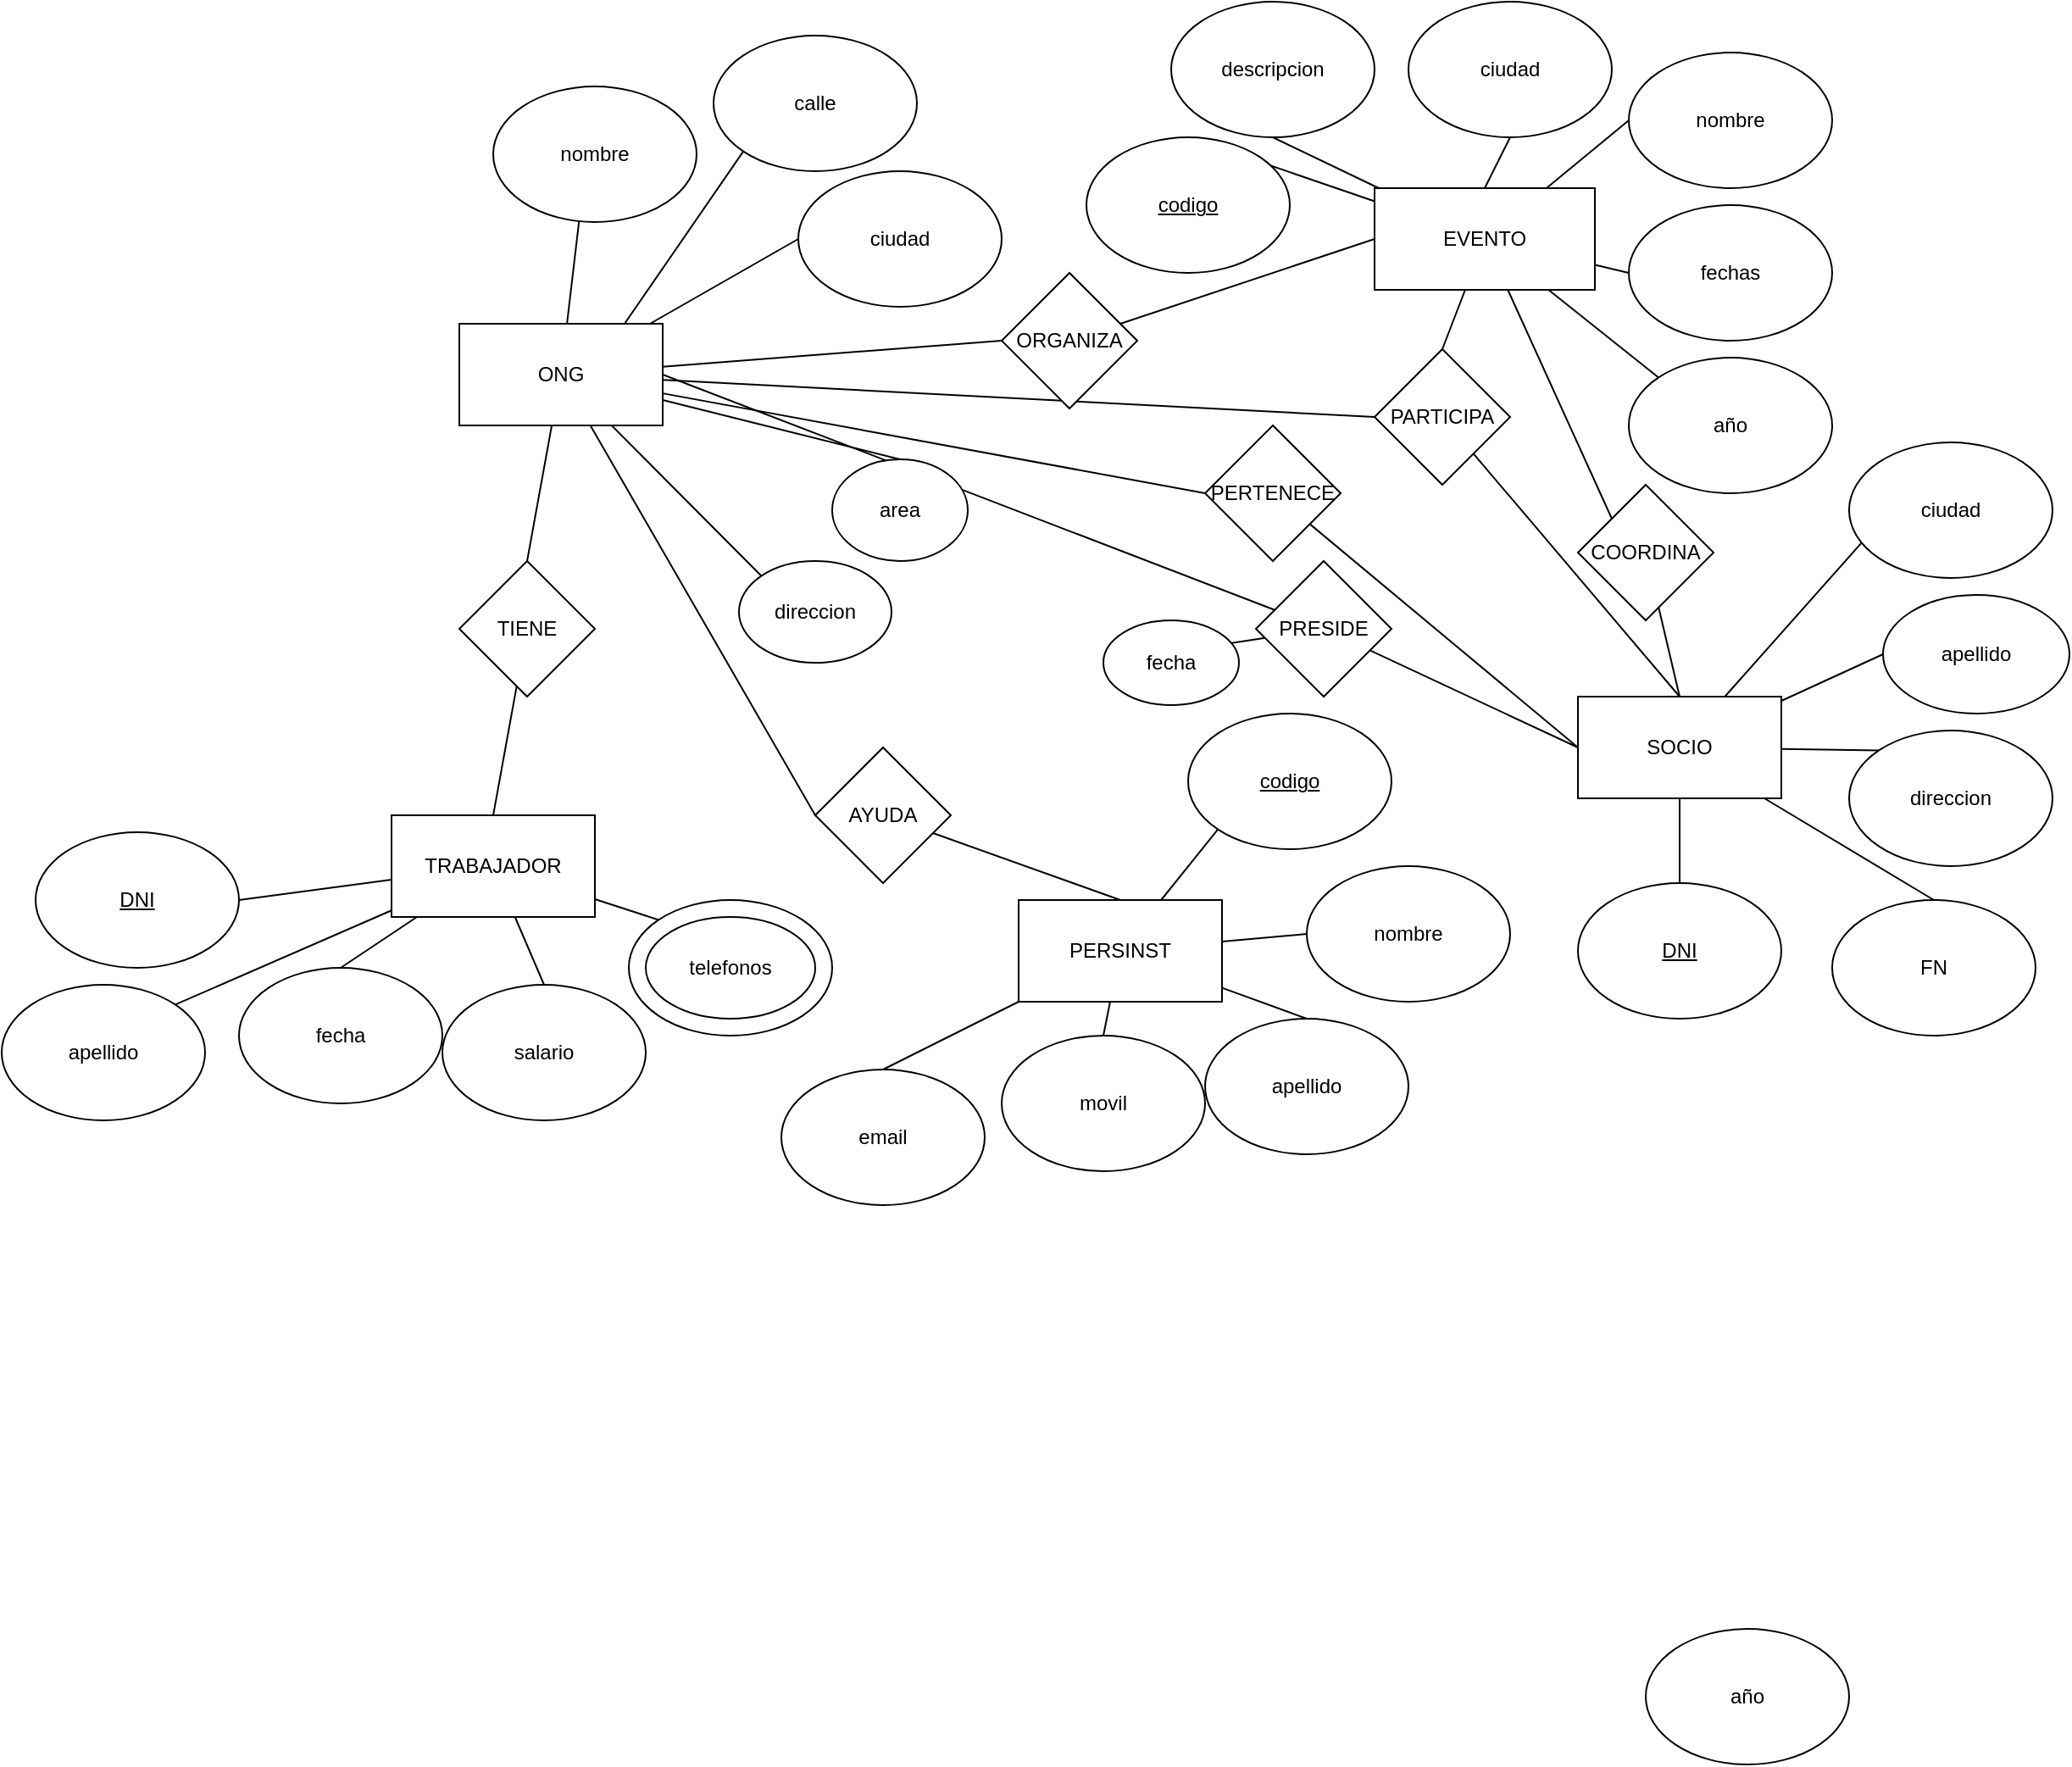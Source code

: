 <mxfile>
    <diagram id="J_f49ADWwQ6Xl5QkBszV" name="Page-1">
        <mxGraphModel dx="591" dy="518" grid="1" gridSize="10" guides="1" tooltips="1" connect="1" arrows="1" fold="1" page="1" pageScale="1" pageWidth="2339" pageHeight="3300" math="0" shadow="0">
            <root>
                <mxCell id="0"/>
                <mxCell id="1" parent="0"/>
                <mxCell id="35" value="" style="ellipse;whiteSpace=wrap;html=1;" vertex="1" parent="1">
                    <mxGeometry x="470" y="580" width="120" height="80" as="geometry"/>
                </mxCell>
                <mxCell id="80" style="edgeStyle=none;html=1;entryX=0.5;entryY=0;entryDx=0;entryDy=0;endArrow=none;endFill=0;" edge="1" parent="1" source="2" target="73">
                    <mxGeometry relative="1" as="geometry"/>
                </mxCell>
                <mxCell id="81" style="edgeStyle=none;html=1;entryX=0;entryY=0.5;entryDx=0;entryDy=0;endArrow=none;endFill=0;" edge="1" parent="1" source="2" target="77">
                    <mxGeometry relative="1" as="geometry"/>
                </mxCell>
                <mxCell id="82" style="edgeStyle=none;html=1;entryX=0;entryY=0;entryDx=0;entryDy=0;endArrow=none;endFill=0;" edge="1" parent="1" source="2" target="78">
                    <mxGeometry relative="1" as="geometry"/>
                </mxCell>
                <mxCell id="83" style="edgeStyle=none;html=1;entryX=0.5;entryY=0;entryDx=0;entryDy=0;endArrow=none;endFill=0;" edge="1" parent="1" source="2" target="79">
                    <mxGeometry relative="1" as="geometry"/>
                </mxCell>
                <mxCell id="84" style="edgeStyle=none;html=1;entryX=0.5;entryY=0;entryDx=0;entryDy=0;endArrow=none;endFill=0;" edge="1" parent="1" source="2" target="74">
                    <mxGeometry relative="1" as="geometry"/>
                </mxCell>
                <mxCell id="2" value="SOCIO" style="rounded=0;whiteSpace=wrap;html=1;" vertex="1" parent="1">
                    <mxGeometry x="1030" y="460" width="120" height="60" as="geometry"/>
                </mxCell>
                <mxCell id="42" style="edgeStyle=none;html=1;entryX=0.5;entryY=0;entryDx=0;entryDy=0;endArrow=none;endFill=0;" edge="1" parent="1" source="3" target="6">
                    <mxGeometry relative="1" as="geometry"/>
                </mxCell>
                <mxCell id="3" value="AYUDA" style="rhombus;whiteSpace=wrap;html=1;" vertex="1" parent="1">
                    <mxGeometry x="580" y="490" width="80" height="80" as="geometry"/>
                </mxCell>
                <mxCell id="36" style="edgeStyle=none;html=1;entryX=0.5;entryY=0;entryDx=0;entryDy=0;endArrow=none;endFill=0;" edge="1" parent="1" source="4" target="31">
                    <mxGeometry relative="1" as="geometry"/>
                </mxCell>
                <mxCell id="37" style="edgeStyle=none;html=1;entryX=0;entryY=0;entryDx=0;entryDy=0;endArrow=none;endFill=0;" edge="1" parent="1" source="4" target="35">
                    <mxGeometry relative="1" as="geometry"/>
                </mxCell>
                <mxCell id="38" style="edgeStyle=none;html=1;entryX=0.5;entryY=0;entryDx=0;entryDy=0;endArrow=none;endFill=0;" edge="1" parent="1" source="4" target="34">
                    <mxGeometry relative="1" as="geometry"/>
                </mxCell>
                <mxCell id="39" style="edgeStyle=none;html=1;entryX=1;entryY=0.5;entryDx=0;entryDy=0;endArrow=none;endFill=0;" edge="1" parent="1" source="4" target="30">
                    <mxGeometry relative="1" as="geometry"/>
                </mxCell>
                <mxCell id="40" style="edgeStyle=none;html=1;entryX=1;entryY=0;entryDx=0;entryDy=0;endArrow=none;endFill=0;" edge="1" parent="1" source="4" target="32">
                    <mxGeometry relative="1" as="geometry"/>
                </mxCell>
                <mxCell id="4" value="TRABAJADOR" style="rounded=0;whiteSpace=wrap;html=1;" vertex="1" parent="1">
                    <mxGeometry x="330" y="530" width="120" height="60" as="geometry"/>
                </mxCell>
                <mxCell id="21" style="edgeStyle=none;html=1;entryX=0;entryY=0.5;entryDx=0;entryDy=0;endArrow=none;endFill=0;" edge="1" parent="1" source="5" target="18">
                    <mxGeometry relative="1" as="geometry"/>
                </mxCell>
                <mxCell id="22" style="edgeStyle=none;html=1;entryX=0;entryY=0;entryDx=0;entryDy=0;endArrow=none;endFill=0;" edge="1" parent="1" source="5" target="16">
                    <mxGeometry relative="1" as="geometry"/>
                </mxCell>
                <mxCell id="23" style="edgeStyle=none;html=1;entryX=0.5;entryY=0;entryDx=0;entryDy=0;endArrow=none;endFill=0;" edge="1" parent="1" source="5" target="19">
                    <mxGeometry relative="1" as="geometry"/>
                </mxCell>
                <mxCell id="24" style="edgeStyle=none;html=1;entryX=0.5;entryY=0;entryDx=0;entryDy=0;" edge="1" parent="1" source="5" target="17">
                    <mxGeometry relative="1" as="geometry"/>
                </mxCell>
                <mxCell id="28" style="edgeStyle=none;html=1;entryX=0.5;entryY=0;entryDx=0;entryDy=0;endArrow=none;endFill=0;" edge="1" parent="1" source="5" target="8">
                    <mxGeometry relative="1" as="geometry"/>
                </mxCell>
                <mxCell id="41" style="edgeStyle=none;html=1;entryX=0;entryY=0.5;entryDx=0;entryDy=0;endArrow=none;endFill=0;" edge="1" parent="1" source="5" target="3">
                    <mxGeometry relative="1" as="geometry"/>
                </mxCell>
                <mxCell id="53" style="edgeStyle=none;html=1;entryX=0;entryY=0.5;entryDx=0;entryDy=0;endArrow=none;endFill=0;" edge="1" parent="1" source="5" target="11">
                    <mxGeometry relative="1" as="geometry"/>
                </mxCell>
                <mxCell id="67" style="edgeStyle=none;html=1;entryX=0;entryY=0.5;entryDx=0;entryDy=0;endArrow=none;endFill=0;" edge="1" parent="1" source="5" target="9">
                    <mxGeometry relative="1" as="geometry"/>
                </mxCell>
                <mxCell id="89" style="edgeStyle=none;html=1;entryX=0;entryY=0.5;entryDx=0;entryDy=0;endArrow=none;endFill=0;" edge="1" parent="1" source="5" target="12">
                    <mxGeometry relative="1" as="geometry"/>
                </mxCell>
                <mxCell id="5" value="ONG" style="rounded=0;whiteSpace=wrap;html=1;" vertex="1" parent="1">
                    <mxGeometry x="370" y="240" width="120" height="60" as="geometry"/>
                </mxCell>
                <mxCell id="48" style="edgeStyle=none;html=1;entryX=0.5;entryY=0;entryDx=0;entryDy=0;endArrow=none;endFill=0;" edge="1" parent="1" source="6" target="45">
                    <mxGeometry relative="1" as="geometry"/>
                </mxCell>
                <mxCell id="49" style="edgeStyle=none;html=1;entryX=0.5;entryY=0;entryDx=0;entryDy=0;endArrow=none;endFill=0;" edge="1" parent="1" source="6" target="44">
                    <mxGeometry relative="1" as="geometry"/>
                </mxCell>
                <mxCell id="50" style="edgeStyle=none;html=1;entryX=0.5;entryY=0;entryDx=0;entryDy=0;endArrow=none;endFill=0;" edge="1" parent="1" source="6" target="43">
                    <mxGeometry relative="1" as="geometry"/>
                </mxCell>
                <mxCell id="51" style="edgeStyle=none;html=1;entryX=0;entryY=0.5;entryDx=0;entryDy=0;endArrow=none;endFill=0;" edge="1" parent="1" source="6" target="46">
                    <mxGeometry relative="1" as="geometry"/>
                </mxCell>
                <mxCell id="52" style="edgeStyle=none;html=1;entryX=0;entryY=1;entryDx=0;entryDy=0;endArrow=none;endFill=0;" edge="1" parent="1" source="6" target="47">
                    <mxGeometry relative="1" as="geometry"/>
                </mxCell>
                <mxCell id="6" value="PERSINST" style="rounded=0;whiteSpace=wrap;html=1;" vertex="1" parent="1">
                    <mxGeometry x="700" y="580" width="120" height="60" as="geometry"/>
                </mxCell>
                <mxCell id="61" style="edgeStyle=none;html=1;entryX=0.5;entryY=1;entryDx=0;entryDy=0;endArrow=none;endFill=0;" edge="1" parent="1" source="7" target="55">
                    <mxGeometry relative="1" as="geometry"/>
                </mxCell>
                <mxCell id="62" style="edgeStyle=none;html=1;exitX=0.5;exitY=0;exitDx=0;exitDy=0;entryX=0.5;entryY=1;entryDx=0;entryDy=0;endArrow=none;endFill=0;" edge="1" parent="1" source="7" target="57">
                    <mxGeometry relative="1" as="geometry"/>
                </mxCell>
                <mxCell id="63" style="edgeStyle=none;html=1;entryX=0;entryY=0.5;entryDx=0;entryDy=0;endArrow=none;endFill=0;" edge="1" parent="1" source="7" target="56">
                    <mxGeometry relative="1" as="geometry"/>
                </mxCell>
                <mxCell id="64" style="edgeStyle=none;html=1;entryX=0;entryY=0.5;entryDx=0;entryDy=0;endArrow=none;endFill=0;" edge="1" parent="1" source="7" target="58">
                    <mxGeometry relative="1" as="geometry"/>
                </mxCell>
                <mxCell id="65" style="edgeStyle=none;html=1;entryX=0.5;entryY=0;entryDx=0;entryDy=0;endArrow=none;endFill=0;" edge="1" parent="1" source="7" target="59">
                    <mxGeometry relative="1" as="geometry"/>
                </mxCell>
                <mxCell id="66" style="edgeStyle=none;html=1;entryX=0;entryY=0;entryDx=0;entryDy=0;endArrow=none;endFill=0;" edge="1" parent="1" source="7" target="60">
                    <mxGeometry relative="1" as="geometry"/>
                </mxCell>
                <mxCell id="85" style="edgeStyle=none;html=1;entryX=0.5;entryY=0;entryDx=0;entryDy=0;endArrow=none;endFill=0;" edge="1" parent="1" source="7" target="12">
                    <mxGeometry relative="1" as="geometry"/>
                </mxCell>
                <mxCell id="87" style="edgeStyle=none;html=1;entryX=0;entryY=0;entryDx=0;entryDy=0;endArrow=none;endFill=0;" edge="1" parent="1" source="7" target="13">
                    <mxGeometry relative="1" as="geometry"/>
                </mxCell>
                <mxCell id="7" value="EVENTO" style="rounded=0;whiteSpace=wrap;html=1;" vertex="1" parent="1">
                    <mxGeometry x="910" y="160" width="130" height="60" as="geometry"/>
                </mxCell>
                <mxCell id="29" style="edgeStyle=none;html=1;entryX=0.5;entryY=0;entryDx=0;entryDy=0;endArrow=none;endFill=0;" edge="1" parent="1" source="8" target="4">
                    <mxGeometry relative="1" as="geometry"/>
                </mxCell>
                <mxCell id="8" value="TIENE" style="rhombus;whiteSpace=wrap;html=1;" vertex="1" parent="1">
                    <mxGeometry x="370" y="380" width="80" height="80" as="geometry"/>
                </mxCell>
                <mxCell id="68" style="edgeStyle=none;html=1;entryX=0;entryY=0.5;entryDx=0;entryDy=0;endArrow=none;endFill=0;" edge="1" parent="1" source="9" target="2">
                    <mxGeometry relative="1" as="geometry"/>
                </mxCell>
                <mxCell id="9" value="PERTENECE&lt;span style=&quot;color: rgba(0 , 0 , 0 , 0) ; font-family: monospace ; font-size: 0px&quot;&gt;%3CmxGraphModel%3E%3Croot%3E%3CmxCell%20id%3D%220%22%2F%3E%3CmxCell%20id%3D%221%22%20parent%3D%220%22%2F%3E%3CmxCell%20id%3D%222%22%20value%3D%22%22%20style%3D%22rhombus%3BwhiteSpace%3Dwrap%3Bhtml%3D1%3B%22%20vertex%3D%221%22%20parent%3D%221%22%3E%3CmxGeometry%20x%3D%22170%22%20y%3D%22310%22%20width%3D%2280%22%20height%3D%2280%22%20as%3D%22geometry%22%2F%3E%3C%2FmxCell%3E%3C%2Froot%3E%3C%2FmxGraphModel%3E&lt;/span&gt;" style="rhombus;whiteSpace=wrap;html=1;" vertex="1" parent="1">
                    <mxGeometry x="810" y="300" width="80" height="80" as="geometry"/>
                </mxCell>
                <mxCell id="69" style="edgeStyle=none;html=1;entryX=1;entryY=0.5;entryDx=0;entryDy=0;endArrow=none;endFill=0;" edge="1" parent="1" source="10" target="5">
                    <mxGeometry relative="1" as="geometry"/>
                </mxCell>
                <mxCell id="70" style="edgeStyle=none;html=1;entryX=0;entryY=0.5;entryDx=0;entryDy=0;endArrow=none;endFill=0;" edge="1" parent="1" source="10" target="2">
                    <mxGeometry relative="1" as="geometry"/>
                </mxCell>
                <mxCell id="72" style="edgeStyle=none;html=1;entryX=0;entryY=0.5;entryDx=0;entryDy=0;endArrow=none;endFill=0;" edge="1" parent="1" source="10" target="71">
                    <mxGeometry relative="1" as="geometry"/>
                </mxCell>
                <mxCell id="10" value="PRESIDE" style="rhombus;whiteSpace=wrap;html=1;" vertex="1" parent="1">
                    <mxGeometry x="840" y="380" width="80" height="80" as="geometry"/>
                </mxCell>
                <mxCell id="54" style="edgeStyle=none;html=1;entryX=0;entryY=0.5;entryDx=0;entryDy=0;endArrow=none;endFill=0;" edge="1" parent="1" source="11" target="7">
                    <mxGeometry relative="1" as="geometry"/>
                </mxCell>
                <mxCell id="11" value="ORGANIZA" style="rhombus;whiteSpace=wrap;html=1;" vertex="1" parent="1">
                    <mxGeometry x="690" y="210" width="80" height="80" as="geometry"/>
                </mxCell>
                <mxCell id="86" style="edgeStyle=none;html=1;entryX=0.5;entryY=0;entryDx=0;entryDy=0;endArrow=none;endFill=0;" edge="1" parent="1" source="12" target="2">
                    <mxGeometry relative="1" as="geometry"/>
                </mxCell>
                <mxCell id="12" value="PARTICIPA" style="rhombus;whiteSpace=wrap;html=1;" vertex="1" parent="1">
                    <mxGeometry x="910" y="255" width="80" height="80" as="geometry"/>
                </mxCell>
                <mxCell id="88" style="edgeStyle=none;html=1;entryX=0.5;entryY=0;entryDx=0;entryDy=0;endArrow=none;endFill=0;" edge="1" parent="1" source="13" target="2">
                    <mxGeometry relative="1" as="geometry"/>
                </mxCell>
                <mxCell id="13" value="COORDINA" style="rhombus;whiteSpace=wrap;html=1;" vertex="1" parent="1">
                    <mxGeometry x="1030" y="335" width="80" height="80" as="geometry"/>
                </mxCell>
                <mxCell id="14" value="calle" style="ellipse;whiteSpace=wrap;html=1;" vertex="1" parent="1">
                    <mxGeometry x="520" y="70" width="120" height="80" as="geometry"/>
                </mxCell>
                <mxCell id="16" value="direccion" style="ellipse;whiteSpace=wrap;html=1;" vertex="1" parent="1">
                    <mxGeometry x="535" y="380" width="90" height="60" as="geometry"/>
                </mxCell>
                <mxCell id="17" value="nombre" style="ellipse;whiteSpace=wrap;html=1;" vertex="1" parent="1">
                    <mxGeometry x="390" y="100" width="120" height="80" as="geometry"/>
                </mxCell>
                <mxCell id="18" value="ciudad" style="ellipse;whiteSpace=wrap;html=1;" vertex="1" parent="1">
                    <mxGeometry x="570" y="150" width="120" height="80" as="geometry"/>
                </mxCell>
                <mxCell id="19" value="area" style="ellipse;whiteSpace=wrap;html=1;" vertex="1" parent="1">
                    <mxGeometry x="590" y="320" width="80" height="60" as="geometry"/>
                </mxCell>
                <mxCell id="26" style="edgeStyle=none;html=1;entryX=0;entryY=1;entryDx=0;entryDy=0;endArrow=none;endFill=0;" edge="1" parent="1" target="14">
                    <mxGeometry relative="1" as="geometry">
                        <mxPoint x="467.5" y="240" as="sourcePoint"/>
                        <mxPoint x="580" y="150" as="targetPoint"/>
                    </mxGeometry>
                </mxCell>
                <mxCell id="30" value="&lt;u&gt;DNI&lt;/u&gt;" style="ellipse;whiteSpace=wrap;html=1;" vertex="1" parent="1">
                    <mxGeometry x="120" y="540" width="120" height="80" as="geometry"/>
                </mxCell>
                <mxCell id="31" value="salario" style="ellipse;whiteSpace=wrap;html=1;" vertex="1" parent="1">
                    <mxGeometry x="360" y="630" width="120" height="80" as="geometry"/>
                </mxCell>
                <mxCell id="32" value="apellido" style="ellipse;whiteSpace=wrap;html=1;" vertex="1" parent="1">
                    <mxGeometry x="100" y="630" width="120" height="80" as="geometry"/>
                </mxCell>
                <mxCell id="33" value="telefonos" style="ellipse;whiteSpace=wrap;html=1;" vertex="1" parent="1">
                    <mxGeometry x="480" y="590" width="100" height="60" as="geometry"/>
                </mxCell>
                <mxCell id="34" value="fecha" style="ellipse;whiteSpace=wrap;html=1;" vertex="1" parent="1">
                    <mxGeometry x="240" y="620" width="120" height="80" as="geometry"/>
                </mxCell>
                <mxCell id="43" value="apellido" style="ellipse;whiteSpace=wrap;html=1;" vertex="1" parent="1">
                    <mxGeometry x="810" y="650" width="120" height="80" as="geometry"/>
                </mxCell>
                <mxCell id="44" value="movil" style="ellipse;whiteSpace=wrap;html=1;" vertex="1" parent="1">
                    <mxGeometry x="690" y="660" width="120" height="80" as="geometry"/>
                </mxCell>
                <mxCell id="45" value="email" style="ellipse;whiteSpace=wrap;html=1;" vertex="1" parent="1">
                    <mxGeometry x="560" y="680" width="120" height="80" as="geometry"/>
                </mxCell>
                <mxCell id="46" value="nombre" style="ellipse;whiteSpace=wrap;html=1;" vertex="1" parent="1">
                    <mxGeometry x="870" y="560" width="120" height="80" as="geometry"/>
                </mxCell>
                <mxCell id="47" value="&lt;u&gt;codigo&lt;/u&gt;" style="ellipse;whiteSpace=wrap;html=1;" vertex="1" parent="1">
                    <mxGeometry x="800" y="470" width="120" height="80" as="geometry"/>
                </mxCell>
                <mxCell id="55" value="descripcion" style="ellipse;whiteSpace=wrap;html=1;" vertex="1" parent="1">
                    <mxGeometry x="790" y="50" width="120" height="80" as="geometry"/>
                </mxCell>
                <mxCell id="56" value="nombre" style="ellipse;whiteSpace=wrap;html=1;" vertex="1" parent="1">
                    <mxGeometry x="1060" y="80" width="120" height="80" as="geometry"/>
                </mxCell>
                <mxCell id="57" value="ciudad" style="ellipse;whiteSpace=wrap;html=1;" vertex="1" parent="1">
                    <mxGeometry x="930" y="50" width="120" height="80" as="geometry"/>
                </mxCell>
                <mxCell id="58" value="fechas" style="ellipse;whiteSpace=wrap;html=1;" vertex="1" parent="1">
                    <mxGeometry x="1060" y="170" width="120" height="80" as="geometry"/>
                </mxCell>
                <mxCell id="59" value="&lt;u&gt;codigo&lt;/u&gt;" style="ellipse;whiteSpace=wrap;html=1;" vertex="1" parent="1">
                    <mxGeometry x="740" y="130" width="120" height="80" as="geometry"/>
                </mxCell>
                <mxCell id="60" value="año" style="ellipse;whiteSpace=wrap;html=1;" vertex="1" parent="1">
                    <mxGeometry x="1060" y="260" width="120" height="80" as="geometry"/>
                </mxCell>
                <mxCell id="71" value="fecha" style="ellipse;whiteSpace=wrap;html=1;" vertex="1" parent="1">
                    <mxGeometry x="750" y="415" width="80" height="50" as="geometry"/>
                </mxCell>
                <mxCell id="73" value="&lt;u&gt;DNI&lt;/u&gt;" style="ellipse;whiteSpace=wrap;html=1;" vertex="1" parent="1">
                    <mxGeometry x="1030" y="570" width="120" height="80" as="geometry"/>
                </mxCell>
                <mxCell id="74" value="ciudad" style="ellipse;whiteSpace=wrap;html=1;" vertex="1" parent="1">
                    <mxGeometry x="1190" y="310" width="120" height="80" as="geometry"/>
                </mxCell>
                <mxCell id="76" value="año" style="ellipse;whiteSpace=wrap;html=1;" vertex="1" parent="1">
                    <mxGeometry x="1070" y="1010" width="120" height="80" as="geometry"/>
                </mxCell>
                <mxCell id="77" value="apellido" style="ellipse;whiteSpace=wrap;html=1;" vertex="1" parent="1">
                    <mxGeometry x="1210" y="400" width="110" height="70" as="geometry"/>
                </mxCell>
                <mxCell id="78" value="direccion" style="ellipse;whiteSpace=wrap;html=1;" vertex="1" parent="1">
                    <mxGeometry x="1190" y="480" width="120" height="80" as="geometry"/>
                </mxCell>
                <mxCell id="79" value="FN" style="ellipse;whiteSpace=wrap;html=1;" vertex="1" parent="1">
                    <mxGeometry x="1180" y="580" width="120" height="80" as="geometry"/>
                </mxCell>
            </root>
        </mxGraphModel>
    </diagram>
</mxfile>